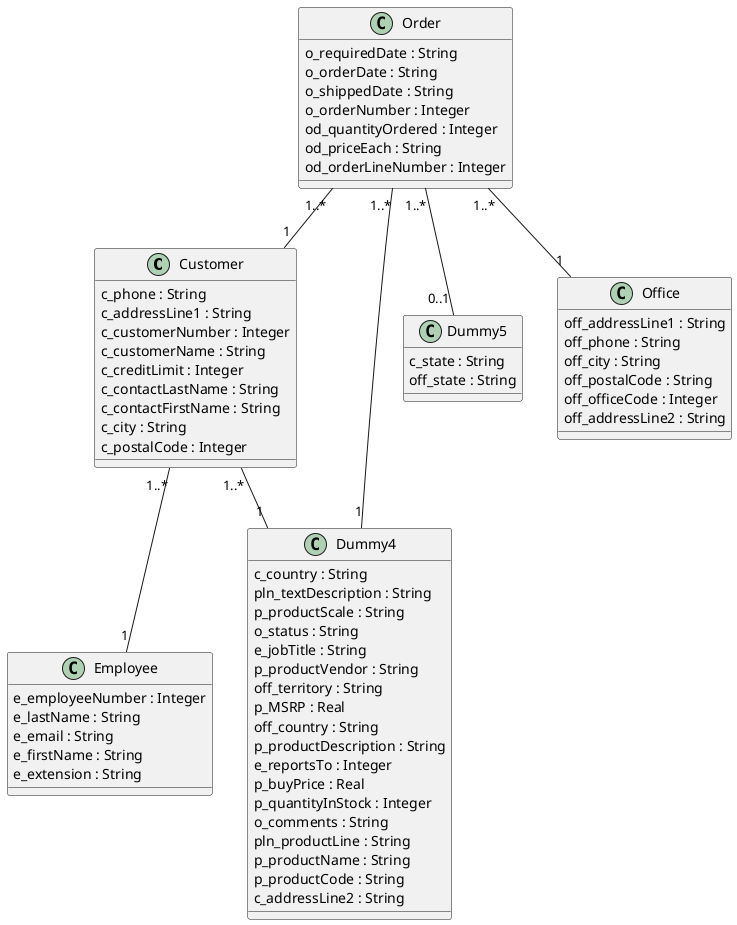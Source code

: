 @startuml

class Customer {
c_phone : String
c_addressLine1 : String
c_customerNumber : Integer
c_customerName : String
c_creditLimit : Integer
c_contactLastName : String
c_contactFirstName : String
c_city : String
c_postalCode : Integer
}

class Employee {
e_employeeNumber : Integer
e_lastName : String
e_email : String
e_firstName : String
e_extension : String
}

class Order {
o_requiredDate : String
o_orderDate : String
o_shippedDate : String
o_orderNumber : Integer
od_quantityOrdered : Integer
od_priceEach : String
od_orderLineNumber : Integer
}

class Dummy4 {
c_country : String
pln_textDescription : String
p_productScale : String
o_status : String
e_jobTitle : String
p_productVendor : String
off_territory : String
p_MSRP : Real
off_country : String
p_productDescription : String
e_reportsTo : Integer
p_buyPrice : Real
p_quantityInStock : Integer
o_comments : String
pln_productLine : String
p_productName : String
p_productCode : String
c_addressLine2 : String
}

class Dummy5 {
c_state : String
off_state : String
}

class Office {
off_addressLine1 : String
off_phone : String
off_city : String
off_postalCode : String
off_officeCode : Integer
off_addressLine2 : String
}

Customer "1..*" -- "1" Employee
Order "1..*" -- "1" Customer
Order "1..*" -- "1" Dummy4
Customer "1..*" -- "1" Dummy4
Order "1..*" -- " 0..1" Dummy5
Order "1..*" -- "1" Office

@enduml